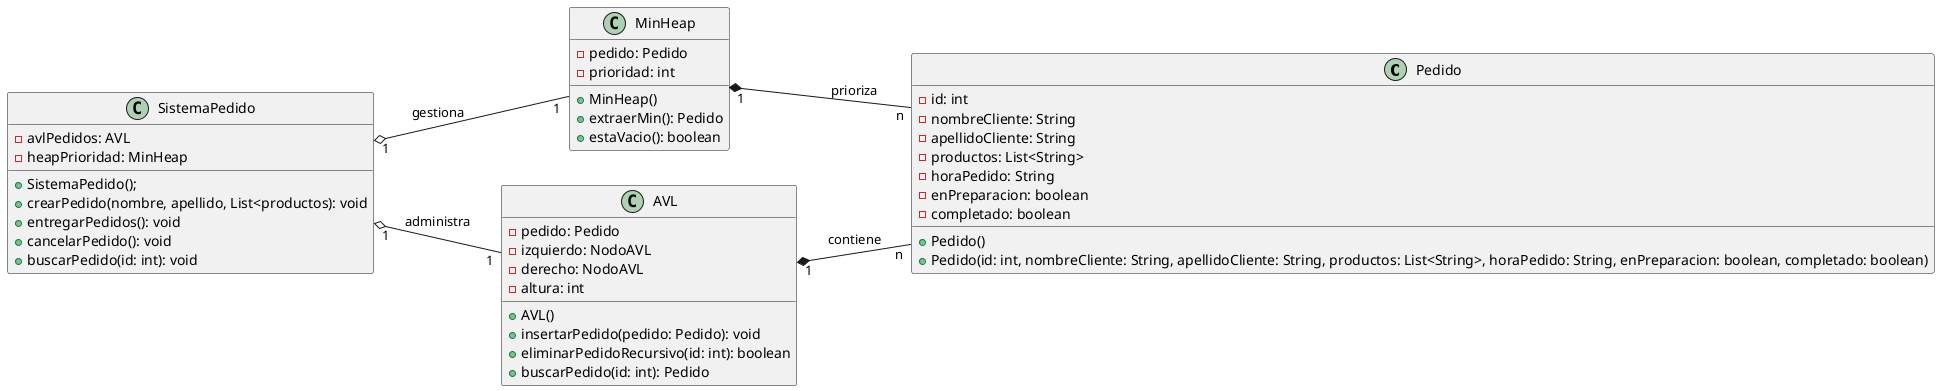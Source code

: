 @startuml

left to right direction

class Pedido{
    - id: int
    - nombreCliente: String
    - apellidoCliente: String
    - productos: List<String>
    - horaPedido: String
    - enPreparacion: boolean
    - completado: boolean
    + Pedido()
    + Pedido(id: int, nombreCliente: String, apellidoCliente: String, productos: List<String>, horaPedido: String, enPreparacion: boolean, completado: boolean)
}

class MinHeap{
    - pedido: Pedido
    - prioridad: int
    + MinHeap()
    + extraerMin(): Pedido
    + estaVacio(): boolean
}

class AVL{
    - pedido: Pedido
    - izquierdo: NodoAVL
    - derecho: NodoAVL
    - altura: int
    + AVL()
    + insertarPedido(pedido: Pedido): void
    + eliminarPedidoRecursivo(id: int): boolean
    + buscarPedido(id: int): Pedido
}

class SistemaPedido{
    - avlPedidos: AVL
    - heapPrioridad: MinHeap
    + SistemaPedido();
    + crearPedido(nombre, apellido, List<productos): void
    + entregarPedidos(): void
    + cancelarPedido(): void
    + buscarPedido(id: int): void
}

'Relaciones
SistemaPedido "1" o-- "1" AVL : administra
SistemaPedido "1" o-- "1" MinHeap : gestiona
AVL "1" *-- "n" Pedido : contiene
MinHeap "1" *-- "n" Pedido : prioriza

@enduml
